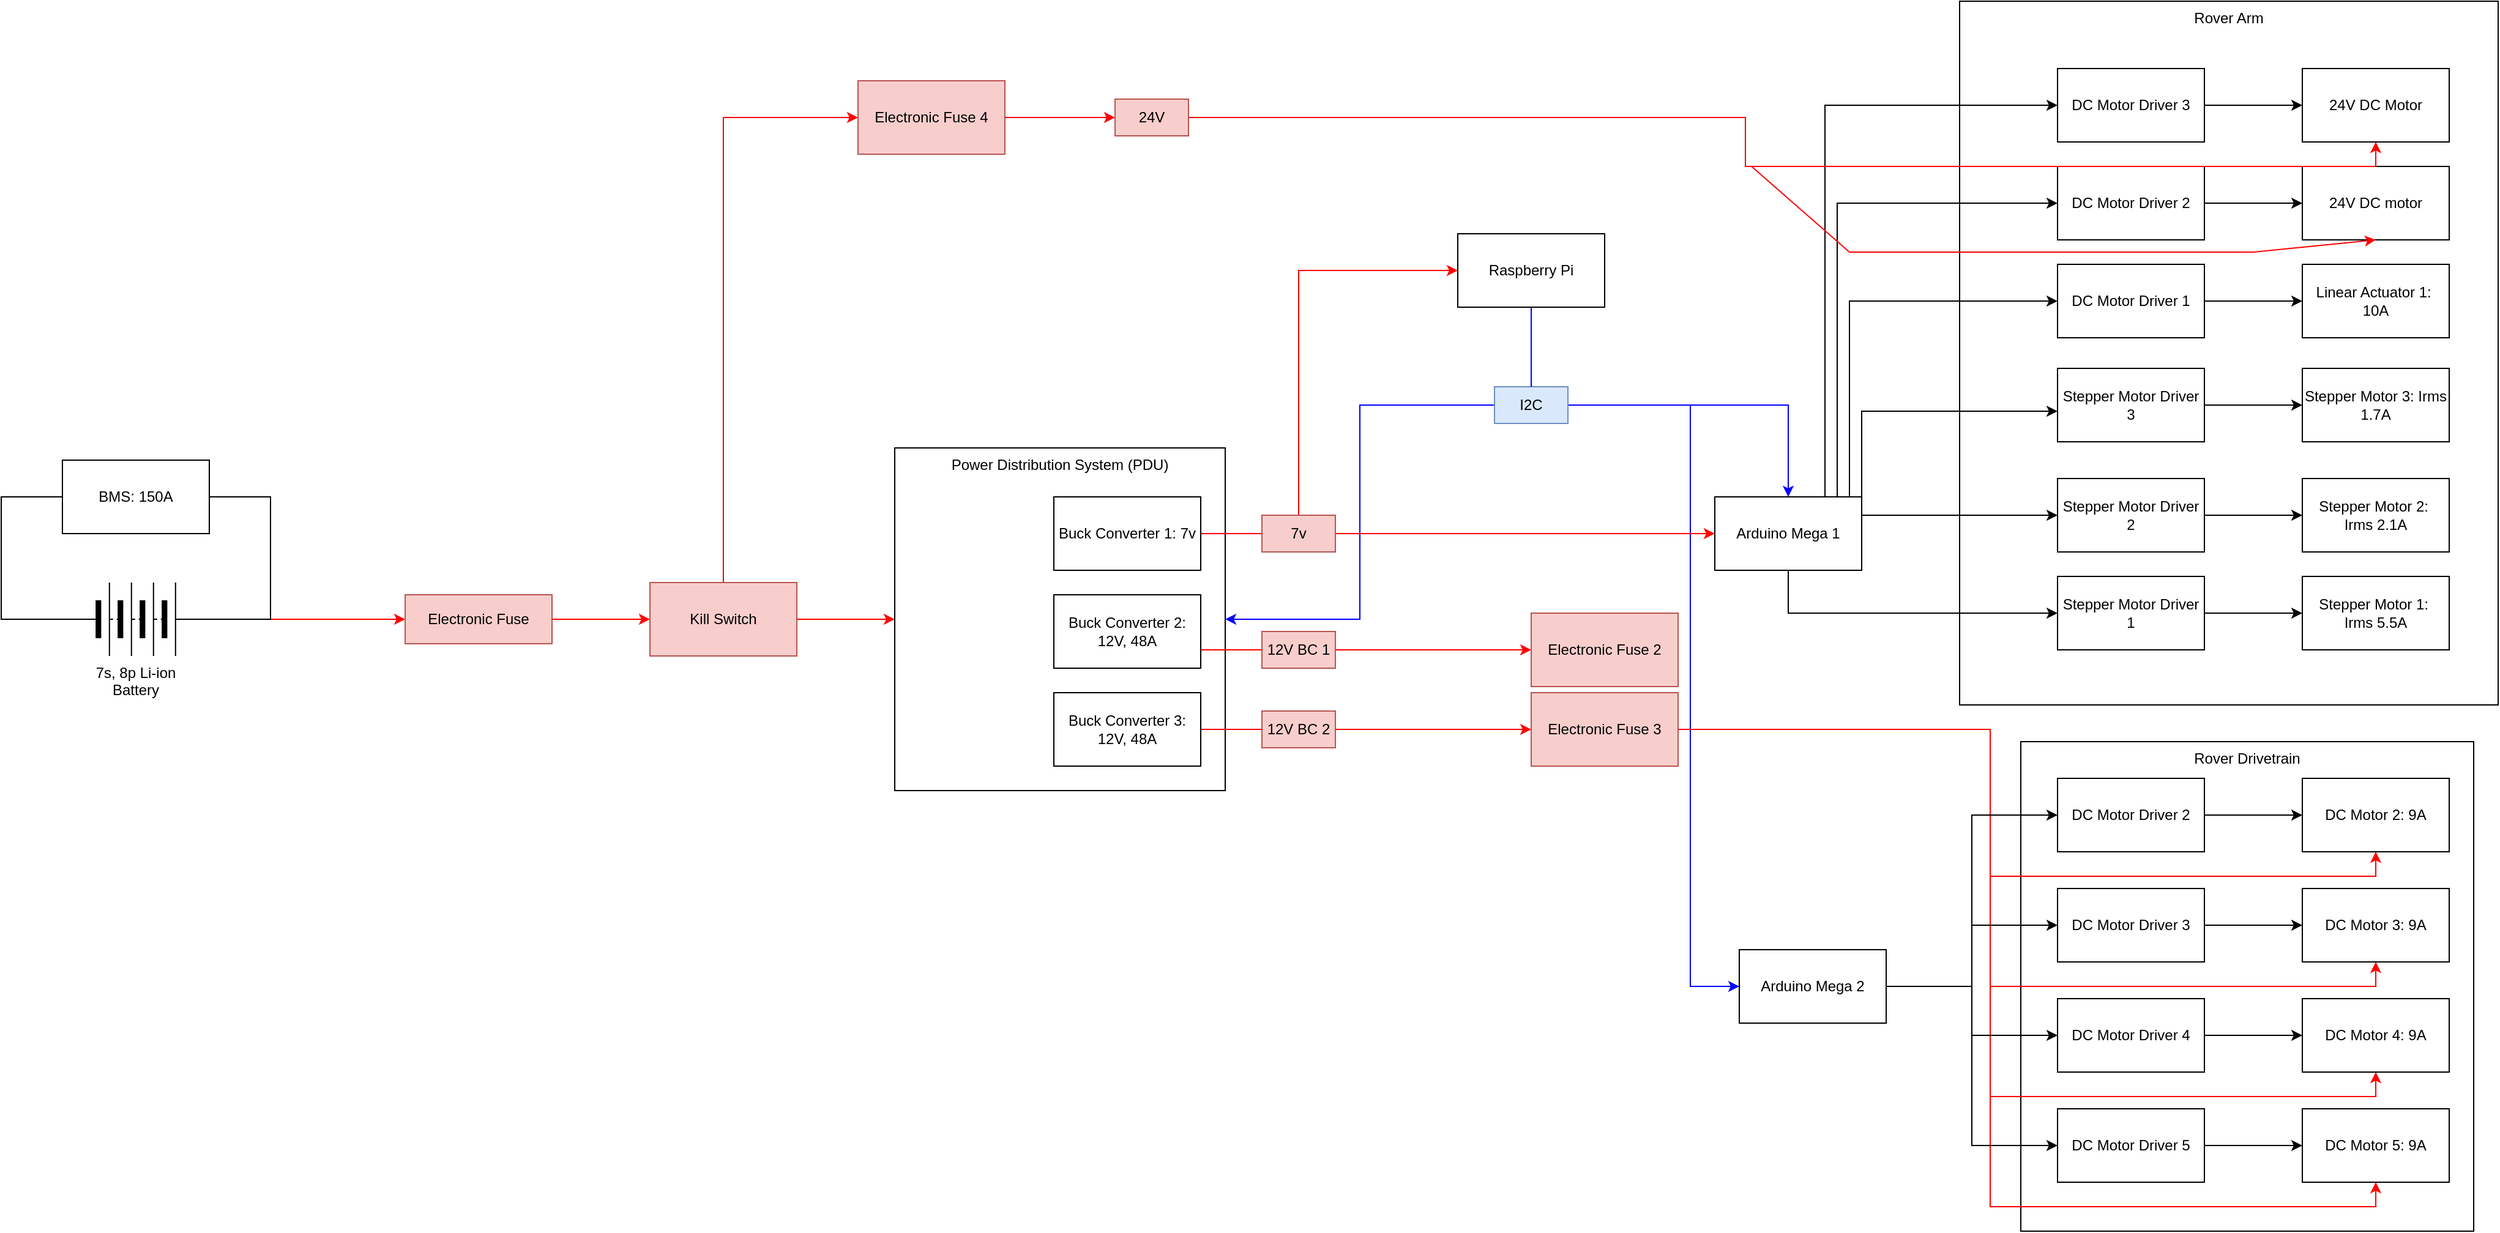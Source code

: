 <mxfile version="20.5.3" type="github"><diagram id="DwsS2J723ZOZaTvMe3t2" name="Page-1"><mxGraphModel dx="1858" dy="1951" grid="1" gridSize="10" guides="1" tooltips="1" connect="1" arrows="1" fold="1" page="1" pageScale="1" pageWidth="850" pageHeight="1100" math="0" shadow="0"><root><mxCell id="0"/><mxCell id="1" parent="0"/><mxCell id="Zs7K6-w_bu5Q6USDmY5A-47" value="Rover Drivetrain" style="rounded=0;whiteSpace=wrap;html=1;fontColor=#000000;verticalAlign=top;" parent="1" vertex="1"><mxGeometry x="1720" y="220" width="370" height="400" as="geometry"/></mxCell><mxCell id="Zs7K6-w_bu5Q6USDmY5A-4" value="Rover Arm" style="rounded=0;whiteSpace=wrap;html=1;verticalAlign=top;" parent="1" vertex="1"><mxGeometry x="1670" y="-385" width="440" height="575" as="geometry"/></mxCell><mxCell id="DejExufyzVn6_CYJfOM6-51" style="edgeStyle=orthogonalEdgeStyle;rounded=0;orthogonalLoop=1;jettySize=auto;html=1;entryX=0;entryY=0.5;entryDx=0;entryDy=0;startArrow=none;startFill=0;endArrow=classic;endFill=1;strokeColor=#000000;" parent="1" source="DejExufyzVn6_CYJfOM6-2" target="DejExufyzVn6_CYJfOM6-5" edge="1"><mxGeometry relative="1" as="geometry"/></mxCell><mxCell id="DejExufyzVn6_CYJfOM6-2" value="Stepper Motor Driver 1" style="whiteSpace=wrap;html=1;rounded=0;" parent="1" vertex="1"><mxGeometry x="1750" y="85" width="120" height="60" as="geometry"/></mxCell><mxCell id="kzE1yxQLpQRsYS8nyMCZ-12" value="" style="edgeStyle=orthogonalEdgeStyle;rounded=0;orthogonalLoop=1;jettySize=auto;html=1;fontColor=#FF0000;strokeColor=#FF0000;" parent="1" source="kzE1yxQLpQRsYS8nyMCZ-1" target="kzE1yxQLpQRsYS8nyMCZ-11" edge="1"><mxGeometry relative="1" as="geometry"/></mxCell><mxCell id="kzE1yxQLpQRsYS8nyMCZ-1" value="7s, 8p Li-ion Battery" style="pointerEvents=1;verticalLabelPosition=bottom;shadow=0;dashed=0;align=center;html=1;verticalAlign=top;shape=mxgraph.electrical.miscellaneous.batteryStack;whiteSpace=wrap;" parent="1" vertex="1"><mxGeometry x="130" y="90" width="100" height="60" as="geometry"/></mxCell><mxCell id="kzE1yxQLpQRsYS8nyMCZ-4" value="BMS: 150A" style="whiteSpace=wrap;html=1;verticalAlign=middle;shadow=0;dashed=0;" parent="1" vertex="1"><mxGeometry x="120" y="-10" width="120" height="60" as="geometry"/></mxCell><mxCell id="kzE1yxQLpQRsYS8nyMCZ-9" value="" style="endArrow=none;html=1;rounded=0;exitX=0;exitY=0.5;exitDx=0;exitDy=0;entryX=0;entryY=0.5;entryDx=0;entryDy=0;" parent="1" source="kzE1yxQLpQRsYS8nyMCZ-1" target="kzE1yxQLpQRsYS8nyMCZ-4" edge="1"><mxGeometry width="50" height="50" relative="1" as="geometry"><mxPoint x="380" y="240" as="sourcePoint"/><mxPoint x="430" y="190" as="targetPoint"/><Array as="points"><mxPoint x="70" y="120"/><mxPoint x="70" y="20"/></Array></mxGeometry></mxCell><mxCell id="kzE1yxQLpQRsYS8nyMCZ-10" value="" style="endArrow=none;html=1;rounded=0;entryX=1;entryY=0.5;entryDx=0;entryDy=0;exitX=1;exitY=0.5;exitDx=0;exitDy=0;" parent="1" source="kzE1yxQLpQRsYS8nyMCZ-1" target="kzE1yxQLpQRsYS8nyMCZ-4" edge="1"><mxGeometry width="50" height="50" relative="1" as="geometry"><mxPoint x="380" y="240" as="sourcePoint"/><mxPoint x="430" y="190" as="targetPoint"/><Array as="points"><mxPoint x="290" y="120"/><mxPoint x="290" y="20"/></Array></mxGeometry></mxCell><mxCell id="kzE1yxQLpQRsYS8nyMCZ-16" value="" style="edgeStyle=orthogonalEdgeStyle;rounded=0;orthogonalLoop=1;jettySize=auto;html=1;strokeColor=#FF0000;" parent="1" source="kzE1yxQLpQRsYS8nyMCZ-11" target="kzE1yxQLpQRsYS8nyMCZ-15" edge="1"><mxGeometry relative="1" as="geometry"/></mxCell><mxCell id="kzE1yxQLpQRsYS8nyMCZ-11" value="Electronic Fuse" style="whiteSpace=wrap;verticalAlign=middle;shadow=0;dashed=0;fillColor=#f8cecc;strokeColor=#b85450;" parent="1" vertex="1"><mxGeometry x="400" y="100" width="120" height="40" as="geometry"/></mxCell><mxCell id="kzE1yxQLpQRsYS8nyMCZ-19" value="" style="edgeStyle=orthogonalEdgeStyle;rounded=0;orthogonalLoop=1;jettySize=auto;html=1;strokeColor=#FF0000;" parent="1" source="kzE1yxQLpQRsYS8nyMCZ-15" target="kzE1yxQLpQRsYS8nyMCZ-18" edge="1"><mxGeometry relative="1" as="geometry"/></mxCell><mxCell id="rZOcY9rB0ETgnq8Ez7c4-10" style="edgeStyle=orthogonalEdgeStyle;rounded=0;orthogonalLoop=1;jettySize=auto;html=1;exitX=0.5;exitY=0;exitDx=0;exitDy=0;entryX=0;entryY=0.5;entryDx=0;entryDy=0;strokeColor=#FF0000;" edge="1" parent="1" source="kzE1yxQLpQRsYS8nyMCZ-15" target="rZOcY9rB0ETgnq8Ez7c4-8"><mxGeometry relative="1" as="geometry"/></mxCell><mxCell id="kzE1yxQLpQRsYS8nyMCZ-15" value="Kill Switch" style="whiteSpace=wrap;html=1;verticalAlign=middle;shadow=0;dashed=0;fillColor=#f8cecc;strokeColor=#b85450;" parent="1" vertex="1"><mxGeometry x="600" y="90" width="120" height="60" as="geometry"/></mxCell><mxCell id="kzE1yxQLpQRsYS8nyMCZ-18" value="Power Distribution System (PDU)" style="whiteSpace=wrap;html=1;shadow=0;dashed=0;verticalAlign=top;" parent="1" vertex="1"><mxGeometry x="800" y="-20" width="270" height="280" as="geometry"/></mxCell><mxCell id="DejExufyzVn6_CYJfOM6-43" style="edgeStyle=orthogonalEdgeStyle;rounded=0;orthogonalLoop=1;jettySize=auto;html=1;entryX=0;entryY=0.5;entryDx=0;entryDy=0;startArrow=none;startFill=0;endArrow=none;endFill=0;strokeColor=#FF0000;" parent="1" source="kzE1yxQLpQRsYS8nyMCZ-22" target="DejExufyzVn6_CYJfOM6-39" edge="1"><mxGeometry relative="1" as="geometry"/></mxCell><mxCell id="kzE1yxQLpQRsYS8nyMCZ-22" value="Buck Converter 1: 7v" style="rounded=0;whiteSpace=wrap;html=1;" parent="1" vertex="1"><mxGeometry x="930" y="20" width="120" height="60" as="geometry"/></mxCell><mxCell id="DejExufyzVn6_CYJfOM6-46" style="edgeStyle=orthogonalEdgeStyle;rounded=0;orthogonalLoop=1;jettySize=auto;html=1;exitX=1;exitY=0.75;exitDx=0;exitDy=0;entryX=0;entryY=0.5;entryDx=0;entryDy=0;startArrow=none;startFill=0;endArrow=none;endFill=0;strokeColor=#FF0000;" parent="1" source="kzE1yxQLpQRsYS8nyMCZ-23" target="DejExufyzVn6_CYJfOM6-41" edge="1"><mxGeometry relative="1" as="geometry"/></mxCell><mxCell id="kzE1yxQLpQRsYS8nyMCZ-23" value="Buck Converter 2: 12V, 48A" style="rounded=0;whiteSpace=wrap;html=1;" parent="1" vertex="1"><mxGeometry x="930" y="100" width="120" height="60" as="geometry"/></mxCell><mxCell id="DejExufyzVn6_CYJfOM6-47" style="edgeStyle=orthogonalEdgeStyle;rounded=0;orthogonalLoop=1;jettySize=auto;html=1;startArrow=none;startFill=0;endArrow=none;endFill=0;strokeColor=#FF0000;" parent="1" source="kzE1yxQLpQRsYS8nyMCZ-24" target="DejExufyzVn6_CYJfOM6-42" edge="1"><mxGeometry relative="1" as="geometry"/></mxCell><mxCell id="kzE1yxQLpQRsYS8nyMCZ-24" value="Buck Converter 3: 12V, 48A" style="rounded=0;whiteSpace=wrap;html=1;" parent="1" vertex="1"><mxGeometry x="930" y="180" width="120" height="60" as="geometry"/></mxCell><mxCell id="DejExufyzVn6_CYJfOM6-5" value="Stepper Motor 1:&amp;nbsp; Irms 5.5A" style="whiteSpace=wrap;html=1;rounded=0;" parent="1" vertex="1"><mxGeometry x="1950" y="85" width="120" height="60" as="geometry"/></mxCell><mxCell id="DejExufyzVn6_CYJfOM6-33" style="edgeStyle=orthogonalEdgeStyle;rounded=0;orthogonalLoop=1;jettySize=auto;html=1;entryX=1;entryY=0.5;entryDx=0;entryDy=0;startArrow=none;startFill=0;strokeColor=#0000FF;" parent="1" source="DejExufyzVn6_CYJfOM6-29" target="kzE1yxQLpQRsYS8nyMCZ-18" edge="1"><mxGeometry relative="1" as="geometry"/></mxCell><mxCell id="DejExufyzVn6_CYJfOM6-37" style="edgeStyle=orthogonalEdgeStyle;rounded=0;orthogonalLoop=1;jettySize=auto;html=1;entryX=0.5;entryY=0;entryDx=0;entryDy=0;startArrow=none;startFill=0;strokeColor=#0000FF;" parent="1" source="DejExufyzVn6_CYJfOM6-29" target="DejExufyzVn6_CYJfOM6-34" edge="1"><mxGeometry relative="1" as="geometry"/></mxCell><mxCell id="Zs7K6-w_bu5Q6USDmY5A-42" style="edgeStyle=orthogonalEdgeStyle;rounded=0;orthogonalLoop=1;jettySize=auto;html=1;entryX=0;entryY=0.5;entryDx=0;entryDy=0;fontColor=#FF0000;strokeColor=#0000FF;" parent="1" source="DejExufyzVn6_CYJfOM6-29" target="Zs7K6-w_bu5Q6USDmY5A-41" edge="1"><mxGeometry relative="1" as="geometry"><Array as="points"><mxPoint x="1450" y="-55"/><mxPoint x="1450" y="420"/></Array></mxGeometry></mxCell><mxCell id="DejExufyzVn6_CYJfOM6-29" value="I2C" style="text;html=1;strokeColor=#6c8ebf;fillColor=#dae8fc;align=center;verticalAlign=middle;whiteSpace=wrap;rounded=0;" parent="1" vertex="1"><mxGeometry x="1290" y="-70" width="60" height="30" as="geometry"/></mxCell><mxCell id="DejExufyzVn6_CYJfOM6-38" style="edgeStyle=orthogonalEdgeStyle;rounded=0;orthogonalLoop=1;jettySize=auto;html=1;entryX=0.5;entryY=0;entryDx=0;entryDy=0;startArrow=none;startFill=0;strokeColor=#0000FF;endArrow=none;endFill=0;" parent="1" source="DejExufyzVn6_CYJfOM6-30" target="DejExufyzVn6_CYJfOM6-29" edge="1"><mxGeometry relative="1" as="geometry"/></mxCell><mxCell id="DejExufyzVn6_CYJfOM6-30" value="Raspberry Pi" style="whiteSpace=wrap;html=1;" parent="1" vertex="1"><mxGeometry x="1260" y="-195" width="120" height="60" as="geometry"/></mxCell><mxCell id="DejExufyzVn6_CYJfOM6-36" style="edgeStyle=orthogonalEdgeStyle;rounded=0;orthogonalLoop=1;jettySize=auto;html=1;startArrow=none;startFill=0;strokeColor=#000000;" parent="1" source="DejExufyzVn6_CYJfOM6-34" target="DejExufyzVn6_CYJfOM6-2" edge="1"><mxGeometry relative="1" as="geometry"><Array as="points"><mxPoint x="1530" y="115"/></Array></mxGeometry></mxCell><mxCell id="DejExufyzVn6_CYJfOM6-53" value="" style="edgeStyle=orthogonalEdgeStyle;rounded=0;orthogonalLoop=1;jettySize=auto;html=1;startArrow=none;startFill=0;endArrow=classic;endFill=1;strokeColor=#000000;" parent="1" source="DejExufyzVn6_CYJfOM6-34" target="DejExufyzVn6_CYJfOM6-52" edge="1"><mxGeometry relative="1" as="geometry"><Array as="points"><mxPoint x="1630" y="35"/><mxPoint x="1630" y="35"/></Array></mxGeometry></mxCell><mxCell id="DejExufyzVn6_CYJfOM6-58" value="" style="edgeStyle=orthogonalEdgeStyle;rounded=0;orthogonalLoop=1;jettySize=auto;html=1;startArrow=none;startFill=0;endArrow=classic;endFill=1;strokeColor=#000000;" parent="1" source="DejExufyzVn6_CYJfOM6-34" target="DejExufyzVn6_CYJfOM6-57" edge="1"><mxGeometry relative="1" as="geometry"><Array as="points"><mxPoint x="1590" y="-50"/></Array></mxGeometry></mxCell><mxCell id="DejExufyzVn6_CYJfOM6-64" style="edgeStyle=orthogonalEdgeStyle;rounded=0;orthogonalLoop=1;jettySize=auto;html=1;entryX=0;entryY=0.5;entryDx=0;entryDy=0;startArrow=none;startFill=0;endArrow=classic;endFill=1;strokeColor=#000000;" parent="1" source="DejExufyzVn6_CYJfOM6-34" target="DejExufyzVn6_CYJfOM6-62" edge="1"><mxGeometry relative="1" as="geometry"><Array as="points"><mxPoint x="1580" y="-140"/></Array></mxGeometry></mxCell><mxCell id="DejExufyzVn6_CYJfOM6-68" value="" style="edgeStyle=orthogonalEdgeStyle;rounded=0;orthogonalLoop=1;jettySize=auto;html=1;startArrow=none;startFill=0;endArrow=classic;endFill=1;strokeColor=#000000;" parent="1" source="DejExufyzVn6_CYJfOM6-34" target="DejExufyzVn6_CYJfOM6-67" edge="1"><mxGeometry relative="1" as="geometry"><Array as="points"><mxPoint x="1560" y="-300"/></Array></mxGeometry></mxCell><mxCell id="Zs7K6-w_bu5Q6USDmY5A-15" style="edgeStyle=orthogonalEdgeStyle;rounded=0;orthogonalLoop=1;jettySize=auto;html=1;entryX=0;entryY=0.5;entryDx=0;entryDy=0;fontColor=#FF0000;strokeColor=#000000;" parent="1" source="DejExufyzVn6_CYJfOM6-34" target="DejExufyzVn6_CYJfOM6-65" edge="1"><mxGeometry relative="1" as="geometry"><Array as="points"><mxPoint x="1570" y="-220"/></Array></mxGeometry></mxCell><mxCell id="DejExufyzVn6_CYJfOM6-34" value="Arduino Mega 1" style="whiteSpace=wrap;html=1;rounded=0;" parent="1" vertex="1"><mxGeometry x="1470" y="20" width="120" height="60" as="geometry"/></mxCell><mxCell id="DejExufyzVn6_CYJfOM6-44" style="edgeStyle=orthogonalEdgeStyle;rounded=0;orthogonalLoop=1;jettySize=auto;html=1;entryX=0;entryY=0.5;entryDx=0;entryDy=0;startArrow=none;startFill=0;endArrow=classic;endFill=1;strokeColor=#FF0000;" parent="1" source="DejExufyzVn6_CYJfOM6-39" target="DejExufyzVn6_CYJfOM6-30" edge="1"><mxGeometry relative="1" as="geometry"><Array as="points"><mxPoint x="1130" y="-165"/></Array></mxGeometry></mxCell><mxCell id="DejExufyzVn6_CYJfOM6-45" style="edgeStyle=orthogonalEdgeStyle;rounded=0;orthogonalLoop=1;jettySize=auto;html=1;entryX=0;entryY=0.5;entryDx=0;entryDy=0;startArrow=none;startFill=0;endArrow=classic;endFill=1;strokeColor=#FF0000;" parent="1" source="DejExufyzVn6_CYJfOM6-39" target="DejExufyzVn6_CYJfOM6-34" edge="1"><mxGeometry relative="1" as="geometry"/></mxCell><mxCell id="DejExufyzVn6_CYJfOM6-39" value="7v" style="text;html=1;strokeColor=#b85450;fillColor=#f8cecc;align=center;verticalAlign=middle;whiteSpace=wrap;rounded=0;" parent="1" vertex="1"><mxGeometry x="1100" y="35" width="60" height="30" as="geometry"/></mxCell><mxCell id="Zs7K6-w_bu5Q6USDmY5A-18" style="edgeStyle=orthogonalEdgeStyle;rounded=0;orthogonalLoop=1;jettySize=auto;html=1;entryX=0;entryY=0.5;entryDx=0;entryDy=0;fontColor=#FF0000;strokeColor=#FF0000;" parent="1" source="DejExufyzVn6_CYJfOM6-41" target="Zs7K6-w_bu5Q6USDmY5A-11" edge="1"><mxGeometry relative="1" as="geometry"/></mxCell><mxCell id="DejExufyzVn6_CYJfOM6-41" value="12V BC 1" style="text;html=1;strokeColor=#b85450;fillColor=#f8cecc;align=center;verticalAlign=middle;whiteSpace=wrap;rounded=0;" parent="1" vertex="1"><mxGeometry x="1100" y="130" width="60" height="30" as="geometry"/></mxCell><mxCell id="Zs7K6-w_bu5Q6USDmY5A-17" style="edgeStyle=orthogonalEdgeStyle;rounded=0;orthogonalLoop=1;jettySize=auto;html=1;entryX=0;entryY=0.5;entryDx=0;entryDy=0;fontColor=#FF0000;strokeColor=#FF0000;" parent="1" source="DejExufyzVn6_CYJfOM6-42" target="Zs7K6-w_bu5Q6USDmY5A-16" edge="1"><mxGeometry relative="1" as="geometry"/></mxCell><mxCell id="DejExufyzVn6_CYJfOM6-42" value="12V BC 2" style="text;html=1;strokeColor=#b85450;fillColor=#f8cecc;align=center;verticalAlign=middle;whiteSpace=wrap;rounded=0;" parent="1" vertex="1"><mxGeometry x="1100" y="195" width="60" height="30" as="geometry"/></mxCell><mxCell id="DejExufyzVn6_CYJfOM6-55" value="" style="edgeStyle=orthogonalEdgeStyle;rounded=0;orthogonalLoop=1;jettySize=auto;html=1;startArrow=none;startFill=0;endArrow=classic;endFill=1;strokeColor=#000000;" parent="1" source="DejExufyzVn6_CYJfOM6-52" target="DejExufyzVn6_CYJfOM6-54" edge="1"><mxGeometry relative="1" as="geometry"/></mxCell><mxCell id="DejExufyzVn6_CYJfOM6-52" value="Stepper Motor Driver 2" style="whiteSpace=wrap;html=1;rounded=0;" parent="1" vertex="1"><mxGeometry x="1750" y="5" width="120" height="60" as="geometry"/></mxCell><mxCell id="DejExufyzVn6_CYJfOM6-54" value="Stepper Motor 2:&amp;nbsp; Irms 2.1A" style="whiteSpace=wrap;html=1;rounded=0;" parent="1" vertex="1"><mxGeometry x="1950" y="5" width="120" height="60" as="geometry"/></mxCell><mxCell id="DejExufyzVn6_CYJfOM6-60" value="" style="edgeStyle=orthogonalEdgeStyle;rounded=0;orthogonalLoop=1;jettySize=auto;html=1;startArrow=none;startFill=0;endArrow=classic;endFill=1;strokeColor=#000000;" parent="1" source="DejExufyzVn6_CYJfOM6-57" target="DejExufyzVn6_CYJfOM6-59" edge="1"><mxGeometry relative="1" as="geometry"/></mxCell><mxCell id="DejExufyzVn6_CYJfOM6-57" value="Stepper Motor Driver 3" style="whiteSpace=wrap;html=1;rounded=0;" parent="1" vertex="1"><mxGeometry x="1750" y="-85" width="120" height="60" as="geometry"/></mxCell><mxCell id="DejExufyzVn6_CYJfOM6-59" value="Stepper Motor 3: Irms 1.7A" style="whiteSpace=wrap;html=1;rounded=0;" parent="1" vertex="1"><mxGeometry x="1950" y="-85" width="120" height="60" as="geometry"/></mxCell><mxCell id="DejExufyzVn6_CYJfOM6-70" value="" style="edgeStyle=orthogonalEdgeStyle;rounded=0;orthogonalLoop=1;jettySize=auto;html=1;startArrow=none;startFill=0;endArrow=classic;endFill=1;strokeColor=#000000;" parent="1" source="DejExufyzVn6_CYJfOM6-62" target="DejExufyzVn6_CYJfOM6-69" edge="1"><mxGeometry relative="1" as="geometry"/></mxCell><mxCell id="DejExufyzVn6_CYJfOM6-62" value="DC Motor Driver 1" style="whiteSpace=wrap;html=1;rounded=0;" parent="1" vertex="1"><mxGeometry x="1750" y="-170" width="120" height="60" as="geometry"/></mxCell><mxCell id="DejExufyzVn6_CYJfOM6-72" value="" style="edgeStyle=orthogonalEdgeStyle;rounded=0;orthogonalLoop=1;jettySize=auto;html=1;startArrow=none;startFill=0;endArrow=classic;endFill=1;strokeColor=#000000;" parent="1" source="DejExufyzVn6_CYJfOM6-65" target="DejExufyzVn6_CYJfOM6-71" edge="1"><mxGeometry relative="1" as="geometry"/></mxCell><mxCell id="DejExufyzVn6_CYJfOM6-65" value="DC Motor Driver 2" style="whiteSpace=wrap;html=1;rounded=0;" parent="1" vertex="1"><mxGeometry x="1750" y="-250" width="120" height="60" as="geometry"/></mxCell><mxCell id="DejExufyzVn6_CYJfOM6-74" value="" style="edgeStyle=orthogonalEdgeStyle;rounded=0;orthogonalLoop=1;jettySize=auto;html=1;startArrow=none;startFill=0;endArrow=classic;endFill=1;strokeColor=#000000;" parent="1" source="DejExufyzVn6_CYJfOM6-67" target="DejExufyzVn6_CYJfOM6-73" edge="1"><mxGeometry relative="1" as="geometry"/></mxCell><mxCell id="DejExufyzVn6_CYJfOM6-67" value="DC Motor Driver 3" style="whiteSpace=wrap;html=1;rounded=0;" parent="1" vertex="1"><mxGeometry x="1750" y="-330" width="120" height="60" as="geometry"/></mxCell><mxCell id="DejExufyzVn6_CYJfOM6-69" value="Linear Actuator 1:&amp;nbsp; 10A" style="whiteSpace=wrap;html=1;rounded=0;" parent="1" vertex="1"><mxGeometry x="1950" y="-170" width="120" height="60" as="geometry"/></mxCell><mxCell id="DejExufyzVn6_CYJfOM6-71" value="24V DC motor" style="whiteSpace=wrap;html=1;rounded=0;" parent="1" vertex="1"><mxGeometry x="1950" y="-250" width="120" height="60" as="geometry"/></mxCell><mxCell id="DejExufyzVn6_CYJfOM6-73" value="24V DC Motor" style="whiteSpace=wrap;html=1;rounded=0;" parent="1" vertex="1"><mxGeometry x="1950" y="-330" width="120" height="60" as="geometry"/></mxCell><mxCell id="Zs7K6-w_bu5Q6USDmY5A-28" value="" style="edgeStyle=orthogonalEdgeStyle;rounded=0;orthogonalLoop=1;jettySize=auto;html=1;fontColor=#FF0000;strokeColor=#000000;" parent="1" source="Zs7K6-w_bu5Q6USDmY5A-8" target="Zs7K6-w_bu5Q6USDmY5A-27" edge="1"><mxGeometry relative="1" as="geometry"/></mxCell><mxCell id="Zs7K6-w_bu5Q6USDmY5A-8" value="DC Motor Driver 2" style="rounded=0;whiteSpace=wrap;html=1;" parent="1" vertex="1"><mxGeometry x="1750" y="250" width="120" height="60" as="geometry"/></mxCell><mxCell id="Zs7K6-w_bu5Q6USDmY5A-30" value="" style="edgeStyle=orthogonalEdgeStyle;rounded=0;orthogonalLoop=1;jettySize=auto;html=1;fontColor=#FF0000;strokeColor=#000000;" parent="1" source="Zs7K6-w_bu5Q6USDmY5A-9" target="Zs7K6-w_bu5Q6USDmY5A-29" edge="1"><mxGeometry relative="1" as="geometry"/></mxCell><mxCell id="Zs7K6-w_bu5Q6USDmY5A-9" value="DC Motor Driver 3" style="rounded=0;whiteSpace=wrap;html=1;" parent="1" vertex="1"><mxGeometry x="1750" y="340" width="120" height="60" as="geometry"/></mxCell><mxCell id="Zs7K6-w_bu5Q6USDmY5A-32" value="" style="edgeStyle=orthogonalEdgeStyle;rounded=0;orthogonalLoop=1;jettySize=auto;html=1;fontColor=#FF0000;strokeColor=#000000;" parent="1" source="Zs7K6-w_bu5Q6USDmY5A-10" target="Zs7K6-w_bu5Q6USDmY5A-31" edge="1"><mxGeometry relative="1" as="geometry"/></mxCell><mxCell id="Zs7K6-w_bu5Q6USDmY5A-10" value="DC Motor Driver 4" style="rounded=0;whiteSpace=wrap;html=1;" parent="1" vertex="1"><mxGeometry x="1750" y="430" width="120" height="60" as="geometry"/></mxCell><mxCell id="Zs7K6-w_bu5Q6USDmY5A-11" value="Electronic Fuse 2" style="rounded=0;whiteSpace=wrap;html=1;fillColor=#f8cecc;strokeColor=#b85450;" parent="1" vertex="1"><mxGeometry x="1320" y="115" width="120" height="60" as="geometry"/></mxCell><mxCell id="Zs7K6-w_bu5Q6USDmY5A-37" style="edgeStyle=orthogonalEdgeStyle;rounded=0;orthogonalLoop=1;jettySize=auto;html=1;entryX=0.5;entryY=1;entryDx=0;entryDy=0;fontColor=#FF0000;strokeColor=#FF0000;" parent="1" source="Zs7K6-w_bu5Q6USDmY5A-16" target="Zs7K6-w_bu5Q6USDmY5A-27" edge="1"><mxGeometry relative="1" as="geometry"/></mxCell><mxCell id="Zs7K6-w_bu5Q6USDmY5A-38" style="edgeStyle=orthogonalEdgeStyle;rounded=0;orthogonalLoop=1;jettySize=auto;html=1;entryX=0.5;entryY=1;entryDx=0;entryDy=0;fontColor=#FF0000;strokeColor=#FF0000;" parent="1" source="Zs7K6-w_bu5Q6USDmY5A-16" target="Zs7K6-w_bu5Q6USDmY5A-29" edge="1"><mxGeometry relative="1" as="geometry"/></mxCell><mxCell id="Zs7K6-w_bu5Q6USDmY5A-39" style="edgeStyle=orthogonalEdgeStyle;rounded=0;orthogonalLoop=1;jettySize=auto;html=1;entryX=0.5;entryY=1;entryDx=0;entryDy=0;fontColor=#FF0000;strokeColor=#FF0000;" parent="1" source="Zs7K6-w_bu5Q6USDmY5A-16" target="Zs7K6-w_bu5Q6USDmY5A-31" edge="1"><mxGeometry relative="1" as="geometry"/></mxCell><mxCell id="Zs7K6-w_bu5Q6USDmY5A-40" style="edgeStyle=orthogonalEdgeStyle;rounded=0;orthogonalLoop=1;jettySize=auto;html=1;entryX=0.5;entryY=1;entryDx=0;entryDy=0;fontColor=#FF0000;strokeColor=#FF0000;" parent="1" source="Zs7K6-w_bu5Q6USDmY5A-16" target="Zs7K6-w_bu5Q6USDmY5A-33" edge="1"><mxGeometry relative="1" as="geometry"/></mxCell><mxCell id="Zs7K6-w_bu5Q6USDmY5A-16" value="Electronic Fuse 3" style="rounded=0;whiteSpace=wrap;html=1;fillColor=#f8cecc;strokeColor=#b85450;" parent="1" vertex="1"><mxGeometry x="1320" y="180" width="120" height="60" as="geometry"/></mxCell><mxCell id="Zs7K6-w_bu5Q6USDmY5A-34" value="" style="edgeStyle=orthogonalEdgeStyle;rounded=0;orthogonalLoop=1;jettySize=auto;html=1;fontColor=#FF0000;strokeColor=#000000;" parent="1" source="Zs7K6-w_bu5Q6USDmY5A-26" target="Zs7K6-w_bu5Q6USDmY5A-33" edge="1"><mxGeometry relative="1" as="geometry"/></mxCell><mxCell id="Zs7K6-w_bu5Q6USDmY5A-26" value="DC Motor Driver 5" style="rounded=0;whiteSpace=wrap;html=1;" parent="1" vertex="1"><mxGeometry x="1750" y="520" width="120" height="60" as="geometry"/></mxCell><mxCell id="Zs7K6-w_bu5Q6USDmY5A-27" value="DC Motor 2: 9A" style="whiteSpace=wrap;html=1;rounded=0;" parent="1" vertex="1"><mxGeometry x="1950" y="250" width="120" height="60" as="geometry"/></mxCell><mxCell id="Zs7K6-w_bu5Q6USDmY5A-29" value="DC Motor 3: 9A" style="whiteSpace=wrap;html=1;rounded=0;" parent="1" vertex="1"><mxGeometry x="1950" y="340" width="120" height="60" as="geometry"/></mxCell><mxCell id="Zs7K6-w_bu5Q6USDmY5A-31" value="DC Motor 4: 9A" style="whiteSpace=wrap;html=1;rounded=0;" parent="1" vertex="1"><mxGeometry x="1950" y="430" width="120" height="60" as="geometry"/></mxCell><mxCell id="Zs7K6-w_bu5Q6USDmY5A-33" value="DC Motor 5: 9A" style="whiteSpace=wrap;html=1;rounded=0;" parent="1" vertex="1"><mxGeometry x="1950" y="520" width="120" height="60" as="geometry"/></mxCell><mxCell id="Zs7K6-w_bu5Q6USDmY5A-44" style="edgeStyle=orthogonalEdgeStyle;rounded=0;orthogonalLoop=1;jettySize=auto;html=1;fontColor=#FF0000;strokeColor=#000000;" parent="1" source="Zs7K6-w_bu5Q6USDmY5A-41" target="Zs7K6-w_bu5Q6USDmY5A-9" edge="1"><mxGeometry relative="1" as="geometry"/></mxCell><mxCell id="Zs7K6-w_bu5Q6USDmY5A-45" style="edgeStyle=orthogonalEdgeStyle;rounded=0;orthogonalLoop=1;jettySize=auto;html=1;entryX=0;entryY=0.5;entryDx=0;entryDy=0;fontColor=#FF0000;strokeColor=#000000;" parent="1" source="Zs7K6-w_bu5Q6USDmY5A-41" target="Zs7K6-w_bu5Q6USDmY5A-10" edge="1"><mxGeometry relative="1" as="geometry"/></mxCell><mxCell id="Zs7K6-w_bu5Q6USDmY5A-46" style="edgeStyle=orthogonalEdgeStyle;rounded=0;orthogonalLoop=1;jettySize=auto;html=1;entryX=0;entryY=0.5;entryDx=0;entryDy=0;fontColor=#FF0000;strokeColor=#000000;" parent="1" source="Zs7K6-w_bu5Q6USDmY5A-41" target="Zs7K6-w_bu5Q6USDmY5A-26" edge="1"><mxGeometry relative="1" as="geometry"/></mxCell><mxCell id="Zs7K6-w_bu5Q6USDmY5A-49" style="edgeStyle=orthogonalEdgeStyle;rounded=0;orthogonalLoop=1;jettySize=auto;html=1;entryX=0;entryY=0.5;entryDx=0;entryDy=0;fontColor=#FF0000;strokeColor=#000000;" parent="1" source="Zs7K6-w_bu5Q6USDmY5A-41" target="Zs7K6-w_bu5Q6USDmY5A-8" edge="1"><mxGeometry relative="1" as="geometry"/></mxCell><mxCell id="Zs7K6-w_bu5Q6USDmY5A-41" value="Arduino Mega 2" style="whiteSpace=wrap;html=1;rounded=0;" parent="1" vertex="1"><mxGeometry x="1490" y="390" width="120" height="60" as="geometry"/></mxCell><mxCell id="rZOcY9rB0ETgnq8Ez7c4-4" value="" style="endArrow=classic;html=1;rounded=0;strokeColor=#FF0000;entryX=0.5;entryY=1;entryDx=0;entryDy=0;" edge="1" parent="1" target="DejExufyzVn6_CYJfOM6-71"><mxGeometry width="50" height="50" relative="1" as="geometry"><mxPoint x="1500" y="-250" as="sourcePoint"/><mxPoint x="1410" y="-70" as="targetPoint"/><Array as="points"><mxPoint x="1580" y="-180"/><mxPoint x="1910" y="-180"/></Array></mxGeometry></mxCell><mxCell id="rZOcY9rB0ETgnq8Ez7c4-11" style="edgeStyle=orthogonalEdgeStyle;rounded=0;orthogonalLoop=1;jettySize=auto;html=1;exitX=1;exitY=0.5;exitDx=0;exitDy=0;entryX=0;entryY=0.5;entryDx=0;entryDy=0;strokeColor=#FF0000;" edge="1" parent="1" source="rZOcY9rB0ETgnq8Ez7c4-8" target="rZOcY9rB0ETgnq8Ez7c4-9"><mxGeometry relative="1" as="geometry"/></mxCell><mxCell id="rZOcY9rB0ETgnq8Ez7c4-8" value="Electronic Fuse 4" style="rounded=0;whiteSpace=wrap;html=1;fillColor=#f8cecc;strokeColor=#b85450;" vertex="1" parent="1"><mxGeometry x="770" y="-320" width="120" height="60" as="geometry"/></mxCell><mxCell id="rZOcY9rB0ETgnq8Ez7c4-12" style="edgeStyle=orthogonalEdgeStyle;rounded=0;orthogonalLoop=1;jettySize=auto;html=1;exitX=1;exitY=0.5;exitDx=0;exitDy=0;entryX=0.5;entryY=1;entryDx=0;entryDy=0;strokeColor=#FF0000;" edge="1" parent="1" source="rZOcY9rB0ETgnq8Ez7c4-9" target="DejExufyzVn6_CYJfOM6-73"><mxGeometry relative="1" as="geometry"/></mxCell><mxCell id="rZOcY9rB0ETgnq8Ez7c4-9" value="24V" style="text;html=1;strokeColor=#b85450;fillColor=#f8cecc;align=center;verticalAlign=middle;whiteSpace=wrap;rounded=0;" vertex="1" parent="1"><mxGeometry x="980" y="-305" width="60" height="30" as="geometry"/></mxCell></root></mxGraphModel></diagram></mxfile>